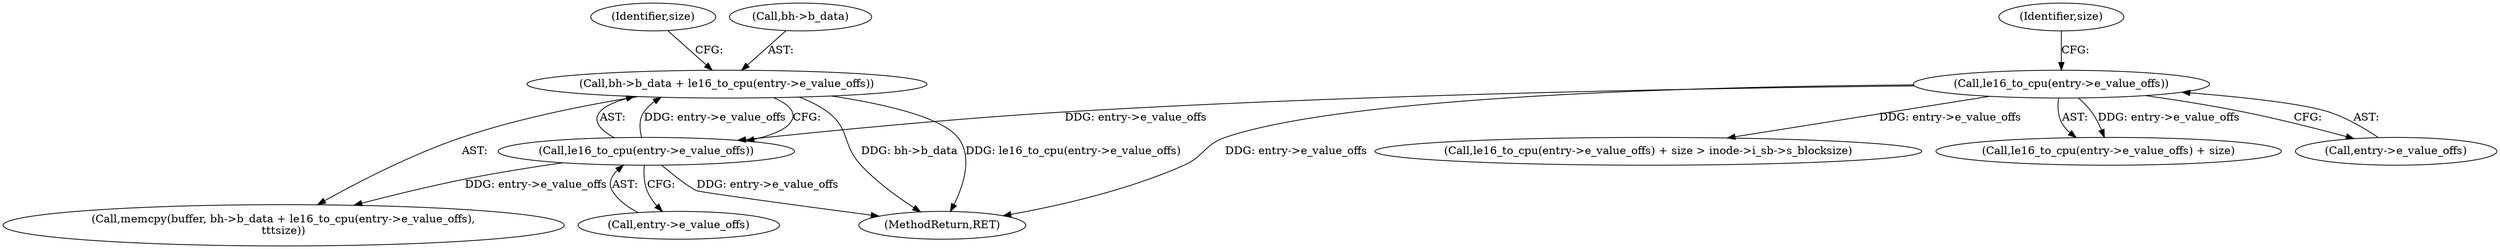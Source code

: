 digraph "0_linux_be0726d33cb8f411945884664924bed3cb8c70ee_7@pointer" {
"1000359" [label="(Call,bh->b_data + le16_to_cpu(entry->e_value_offs))"];
"1000363" [label="(Call,le16_to_cpu(entry->e_value_offs))"];
"1000328" [label="(Call,le16_to_cpu(entry->e_value_offs))"];
"1000327" [label="(Call,le16_to_cpu(entry->e_value_offs) + size)"];
"1000364" [label="(Call,entry->e_value_offs)"];
"1000329" [label="(Call,entry->e_value_offs)"];
"1000360" [label="(Call,bh->b_data)"];
"1000382" [label="(MethodReturn,RET)"];
"1000328" [label="(Call,le16_to_cpu(entry->e_value_offs))"];
"1000363" [label="(Call,le16_to_cpu(entry->e_value_offs))"];
"1000357" [label="(Call,memcpy(buffer, bh->b_data + le16_to_cpu(entry->e_value_offs),\n\t\t\tsize))"];
"1000326" [label="(Call,le16_to_cpu(entry->e_value_offs) + size > inode->i_sb->s_blocksize)"];
"1000332" [label="(Identifier,size)"];
"1000359" [label="(Call,bh->b_data + le16_to_cpu(entry->e_value_offs))"];
"1000367" [label="(Identifier,size)"];
"1000359" -> "1000357"  [label="AST: "];
"1000359" -> "1000363"  [label="CFG: "];
"1000360" -> "1000359"  [label="AST: "];
"1000363" -> "1000359"  [label="AST: "];
"1000367" -> "1000359"  [label="CFG: "];
"1000359" -> "1000382"  [label="DDG: bh->b_data"];
"1000359" -> "1000382"  [label="DDG: le16_to_cpu(entry->e_value_offs)"];
"1000363" -> "1000359"  [label="DDG: entry->e_value_offs"];
"1000363" -> "1000364"  [label="CFG: "];
"1000364" -> "1000363"  [label="AST: "];
"1000363" -> "1000382"  [label="DDG: entry->e_value_offs"];
"1000363" -> "1000357"  [label="DDG: entry->e_value_offs"];
"1000328" -> "1000363"  [label="DDG: entry->e_value_offs"];
"1000328" -> "1000327"  [label="AST: "];
"1000328" -> "1000329"  [label="CFG: "];
"1000329" -> "1000328"  [label="AST: "];
"1000332" -> "1000328"  [label="CFG: "];
"1000328" -> "1000382"  [label="DDG: entry->e_value_offs"];
"1000328" -> "1000326"  [label="DDG: entry->e_value_offs"];
"1000328" -> "1000327"  [label="DDG: entry->e_value_offs"];
}

